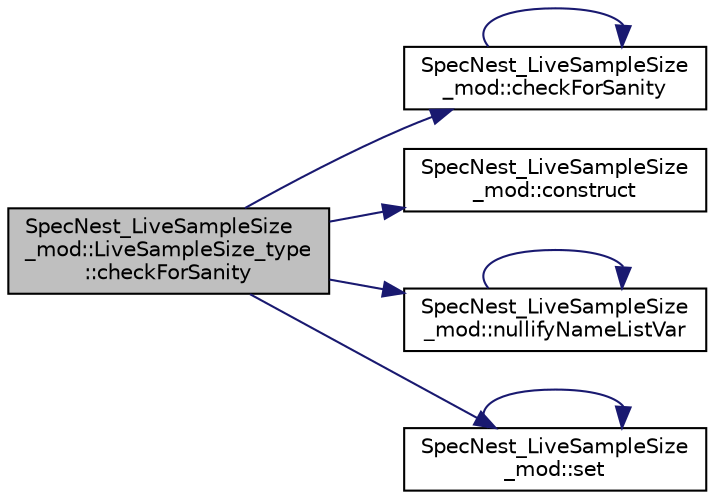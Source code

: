 digraph "SpecNest_LiveSampleSize_mod::LiveSampleSize_type::checkForSanity"
{
 // LATEX_PDF_SIZE
  edge [fontname="Helvetica",fontsize="10",labelfontname="Helvetica",labelfontsize="10"];
  node [fontname="Helvetica",fontsize="10",shape=record];
  rankdir="LR";
  Node1 [label="SpecNest_LiveSampleSize\l_mod::LiveSampleSize_type\l::checkForSanity",height=0.2,width=0.4,color="black", fillcolor="grey75", style="filled", fontcolor="black",tooltip=" "];
  Node1 -> Node2 [color="midnightblue",fontsize="10",style="solid",fontname="Helvetica"];
  Node2 [label="SpecNest_LiveSampleSize\l_mod::checkForSanity",height=0.2,width=0.4,color="black", fillcolor="white", style="filled",URL="$namespaceSpecNest__LiveSampleSize__mod.html#a36b1208387be7f28aaf75665eaf2bd57",tooltip=" "];
  Node2 -> Node2 [color="midnightblue",fontsize="10",style="solid",fontname="Helvetica"];
  Node1 -> Node3 [color="midnightblue",fontsize="10",style="solid",fontname="Helvetica"];
  Node3 [label="SpecNest_LiveSampleSize\l_mod::construct",height=0.2,width=0.4,color="black", fillcolor="white", style="filled",URL="$namespaceSpecNest__LiveSampleSize__mod.html#a9efe3de43c1fdd4d46cd52347e2e4f85",tooltip=" "];
  Node1 -> Node4 [color="midnightblue",fontsize="10",style="solid",fontname="Helvetica"];
  Node4 [label="SpecNest_LiveSampleSize\l_mod::nullifyNameListVar",height=0.2,width=0.4,color="black", fillcolor="white", style="filled",URL="$namespaceSpecNest__LiveSampleSize__mod.html#adb78781500a056b688d279c209ecf8ae",tooltip=" "];
  Node4 -> Node4 [color="midnightblue",fontsize="10",style="solid",fontname="Helvetica"];
  Node1 -> Node5 [color="midnightblue",fontsize="10",style="solid",fontname="Helvetica"];
  Node5 [label="SpecNest_LiveSampleSize\l_mod::set",height=0.2,width=0.4,color="black", fillcolor="white", style="filled",URL="$namespaceSpecNest__LiveSampleSize__mod.html#ae5656aab143a9008445fafbd0d4c4b05",tooltip=" "];
  Node5 -> Node5 [color="midnightblue",fontsize="10",style="solid",fontname="Helvetica"];
}
